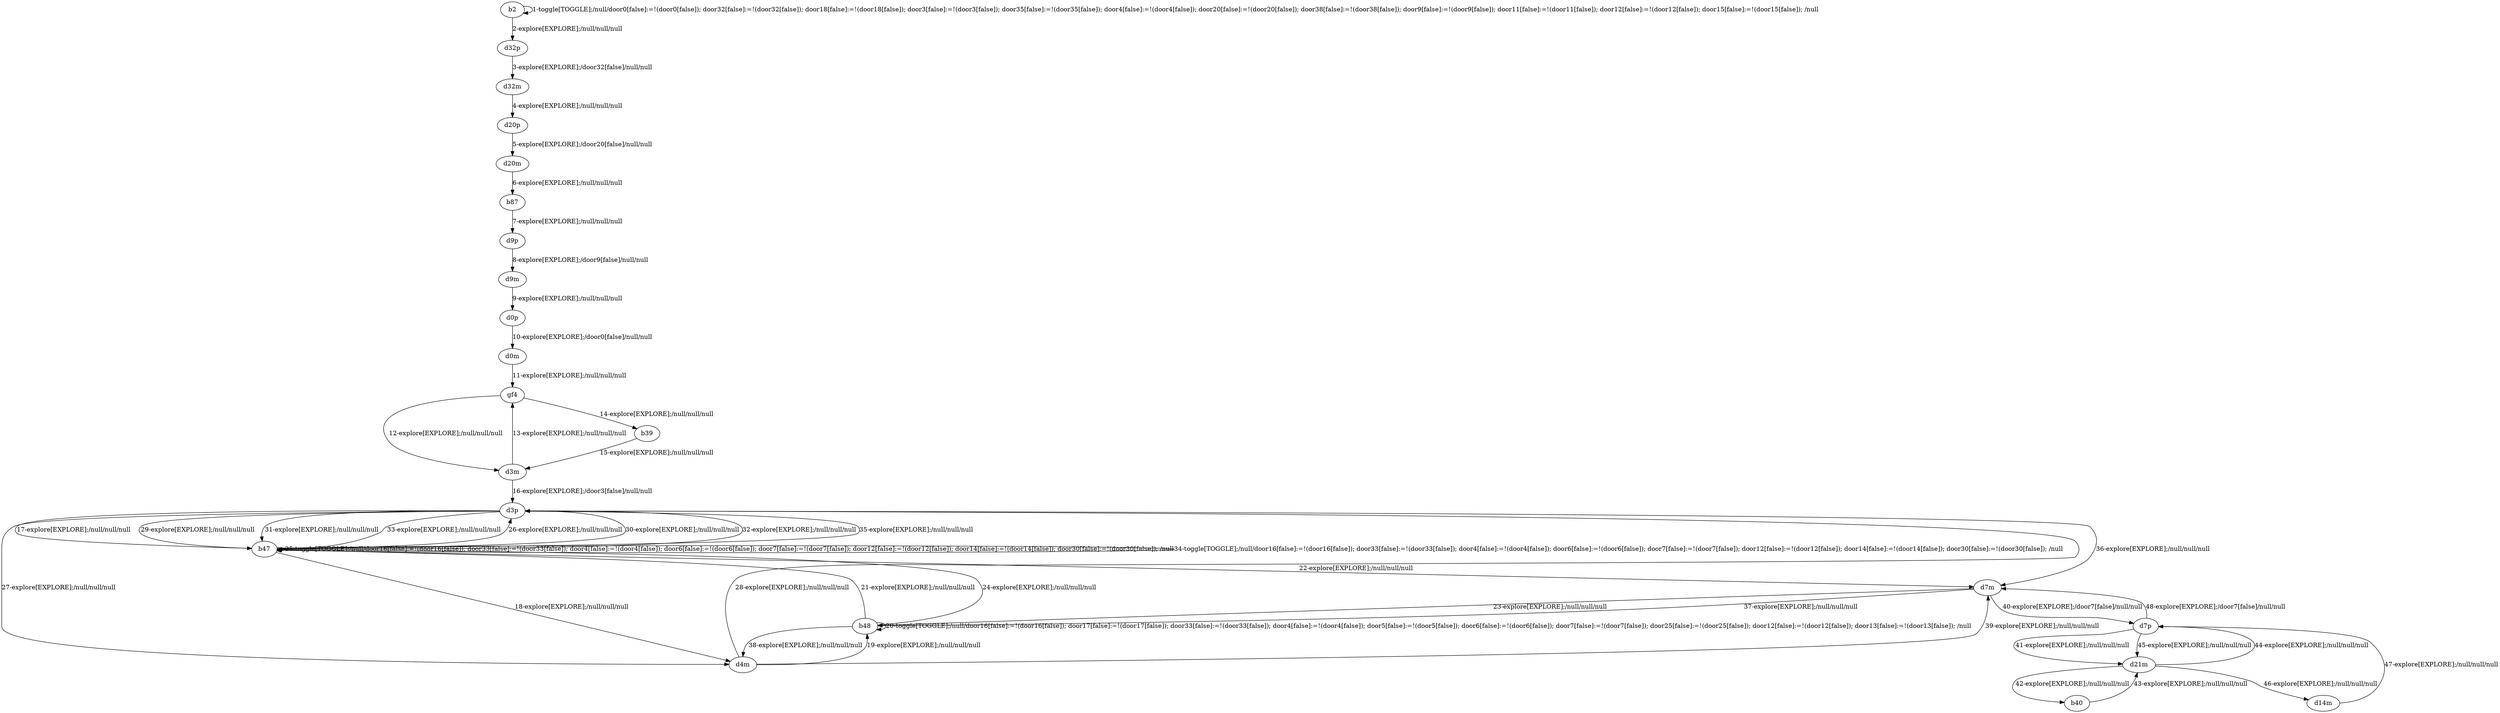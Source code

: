 # Total number of goals covered by this test: 2
# d14m --> d7p
# d7p --> d7m

digraph g {
"b2" -> "b2" [label = "1-toggle[TOGGLE];/null/door0[false]:=!(door0[false]); door32[false]:=!(door32[false]); door18[false]:=!(door18[false]); door3[false]:=!(door3[false]); door35[false]:=!(door35[false]); door4[false]:=!(door4[false]); door20[false]:=!(door20[false]); door38[false]:=!(door38[false]); door9[false]:=!(door9[false]); door11[false]:=!(door11[false]); door12[false]:=!(door12[false]); door15[false]:=!(door15[false]); /null"];
"b2" -> "d32p" [label = "2-explore[EXPLORE];/null/null/null"];
"d32p" -> "d32m" [label = "3-explore[EXPLORE];/door32[false]/null/null"];
"d32m" -> "d20p" [label = "4-explore[EXPLORE];/null/null/null"];
"d20p" -> "d20m" [label = "5-explore[EXPLORE];/door20[false]/null/null"];
"d20m" -> "b87" [label = "6-explore[EXPLORE];/null/null/null"];
"b87" -> "d9p" [label = "7-explore[EXPLORE];/null/null/null"];
"d9p" -> "d9m" [label = "8-explore[EXPLORE];/door9[false]/null/null"];
"d9m" -> "d0p" [label = "9-explore[EXPLORE];/null/null/null"];
"d0p" -> "d0m" [label = "10-explore[EXPLORE];/door0[false]/null/null"];
"d0m" -> "gf4" [label = "11-explore[EXPLORE];/null/null/null"];
"gf4" -> "d3m" [label = "12-explore[EXPLORE];/null/null/null"];
"d3m" -> "gf4" [label = "13-explore[EXPLORE];/null/null/null"];
"gf4" -> "b39" [label = "14-explore[EXPLORE];/null/null/null"];
"b39" -> "d3m" [label = "15-explore[EXPLORE];/null/null/null"];
"d3m" -> "d3p" [label = "16-explore[EXPLORE];/door3[false]/null/null"];
"d3p" -> "b47" [label = "17-explore[EXPLORE];/null/null/null"];
"b47" -> "d4m" [label = "18-explore[EXPLORE];/null/null/null"];
"d4m" -> "b48" [label = "19-explore[EXPLORE];/null/null/null"];
"b48" -> "b48" [label = "20-toggle[TOGGLE];/null/door16[false]:=!(door16[false]); door17[false]:=!(door17[false]); door33[false]:=!(door33[false]); door4[false]:=!(door4[false]); door5[false]:=!(door5[false]); door6[false]:=!(door6[false]); door7[false]:=!(door7[false]); door25[false]:=!(door25[false]); door12[false]:=!(door12[false]); door13[false]:=!(door13[false]); /null"];
"b48" -> "b47" [label = "21-explore[EXPLORE];/null/null/null"];
"b47" -> "d7m" [label = "22-explore[EXPLORE];/null/null/null"];
"d7m" -> "b48" [label = "23-explore[EXPLORE];/null/null/null"];
"b48" -> "b47" [label = "24-explore[EXPLORE];/null/null/null"];
"b47" -> "b47" [label = "25-toggle[TOGGLE];/null/door16[false]:=!(door16[false]); door33[false]:=!(door33[false]); door4[false]:=!(door4[false]); door6[false]:=!(door6[false]); door7[false]:=!(door7[false]); door12[false]:=!(door12[false]); door14[false]:=!(door14[false]); door30[false]:=!(door30[false]); /null"];
"b47" -> "d3p" [label = "26-explore[EXPLORE];/null/null/null"];
"d3p" -> "d4m" [label = "27-explore[EXPLORE];/null/null/null"];
"d4m" -> "d3p" [label = "28-explore[EXPLORE];/null/null/null"];
"d3p" -> "b47" [label = "29-explore[EXPLORE];/null/null/null"];
"b47" -> "d3p" [label = "30-explore[EXPLORE];/null/null/null"];
"d3p" -> "b47" [label = "31-explore[EXPLORE];/null/null/null"];
"b47" -> "d3p" [label = "32-explore[EXPLORE];/null/null/null"];
"d3p" -> "b47" [label = "33-explore[EXPLORE];/null/null/null"];
"b47" -> "b47" [label = "34-toggle[TOGGLE];/null/door16[false]:=!(door16[false]); door33[false]:=!(door33[false]); door4[false]:=!(door4[false]); door6[false]:=!(door6[false]); door7[false]:=!(door7[false]); door12[false]:=!(door12[false]); door14[false]:=!(door14[false]); door30[false]:=!(door30[false]); /null"];
"b47" -> "d3p" [label = "35-explore[EXPLORE];/null/null/null"];
"d3p" -> "d7m" [label = "36-explore[EXPLORE];/null/null/null"];
"d7m" -> "b48" [label = "37-explore[EXPLORE];/null/null/null"];
"b48" -> "d4m" [label = "38-explore[EXPLORE];/null/null/null"];
"d4m" -> "d7m" [label = "39-explore[EXPLORE];/null/null/null"];
"d7m" -> "d7p" [label = "40-explore[EXPLORE];/door7[false]/null/null"];
"d7p" -> "d21m" [label = "41-explore[EXPLORE];/null/null/null"];
"d21m" -> "b40" [label = "42-explore[EXPLORE];/null/null/null"];
"b40" -> "d21m" [label = "43-explore[EXPLORE];/null/null/null"];
"d21m" -> "d7p" [label = "44-explore[EXPLORE];/null/null/null"];
"d7p" -> "d21m" [label = "45-explore[EXPLORE];/null/null/null"];
"d21m" -> "d14m" [label = "46-explore[EXPLORE];/null/null/null"];
"d14m" -> "d7p" [label = "47-explore[EXPLORE];/null/null/null"];
"d7p" -> "d7m" [label = "48-explore[EXPLORE];/door7[false]/null/null"];
}